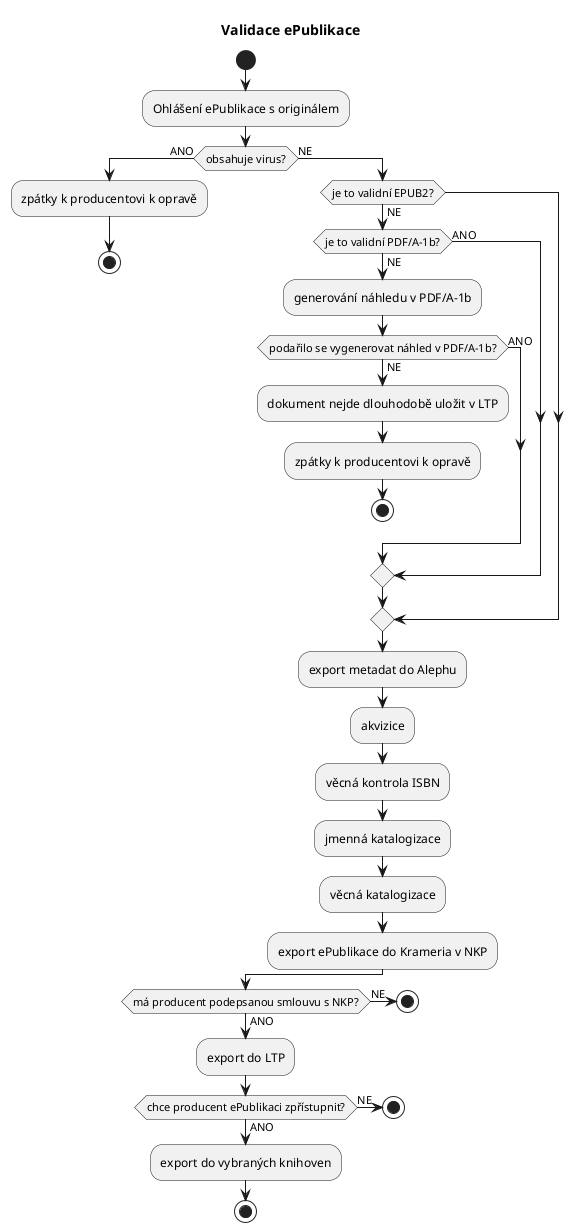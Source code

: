 @startuml
title Validace ePublikace

start
:Ohlášení ePublikace s originálem;
if (obsahuje virus?) then (ANO)
  :zpátky k producentovi k opravě;
  stop
else (NE)
     if (je to validní EPUB2?) then (NE)
          if (je to validní PDF/A-1b?) then (NE)
             :generování náhledu v PDF/A-1b;
             if (podařilo se vygenerovat náhled v PDF/A-1b?) then (NE)
                 :dokument nejde dlouhodobě uložit v LTP;
                 :zpátky k producentovi k opravě;
                 stop
             else (ANO)
             endif
          else (ANO)
          endif
     endif
     :export metadat do Alephu;
     :akvizice;
     :věcná kontrola ISBN;
     :jmenná katalogizace;
     :věcná katalogizace;
     :export ePublikace do Krameria v NKP;
endif
if (má producent podepsanou smlouvu s NKP?) then (ANO)
   :export do LTP;
   if (chce producent ePublikaci zpřístupnit?) then (ANO)
      :export do vybraných knihoven;
      stop
   else (NE)
          stop
   endif
else (NE)
     stop
endif
@enduml
